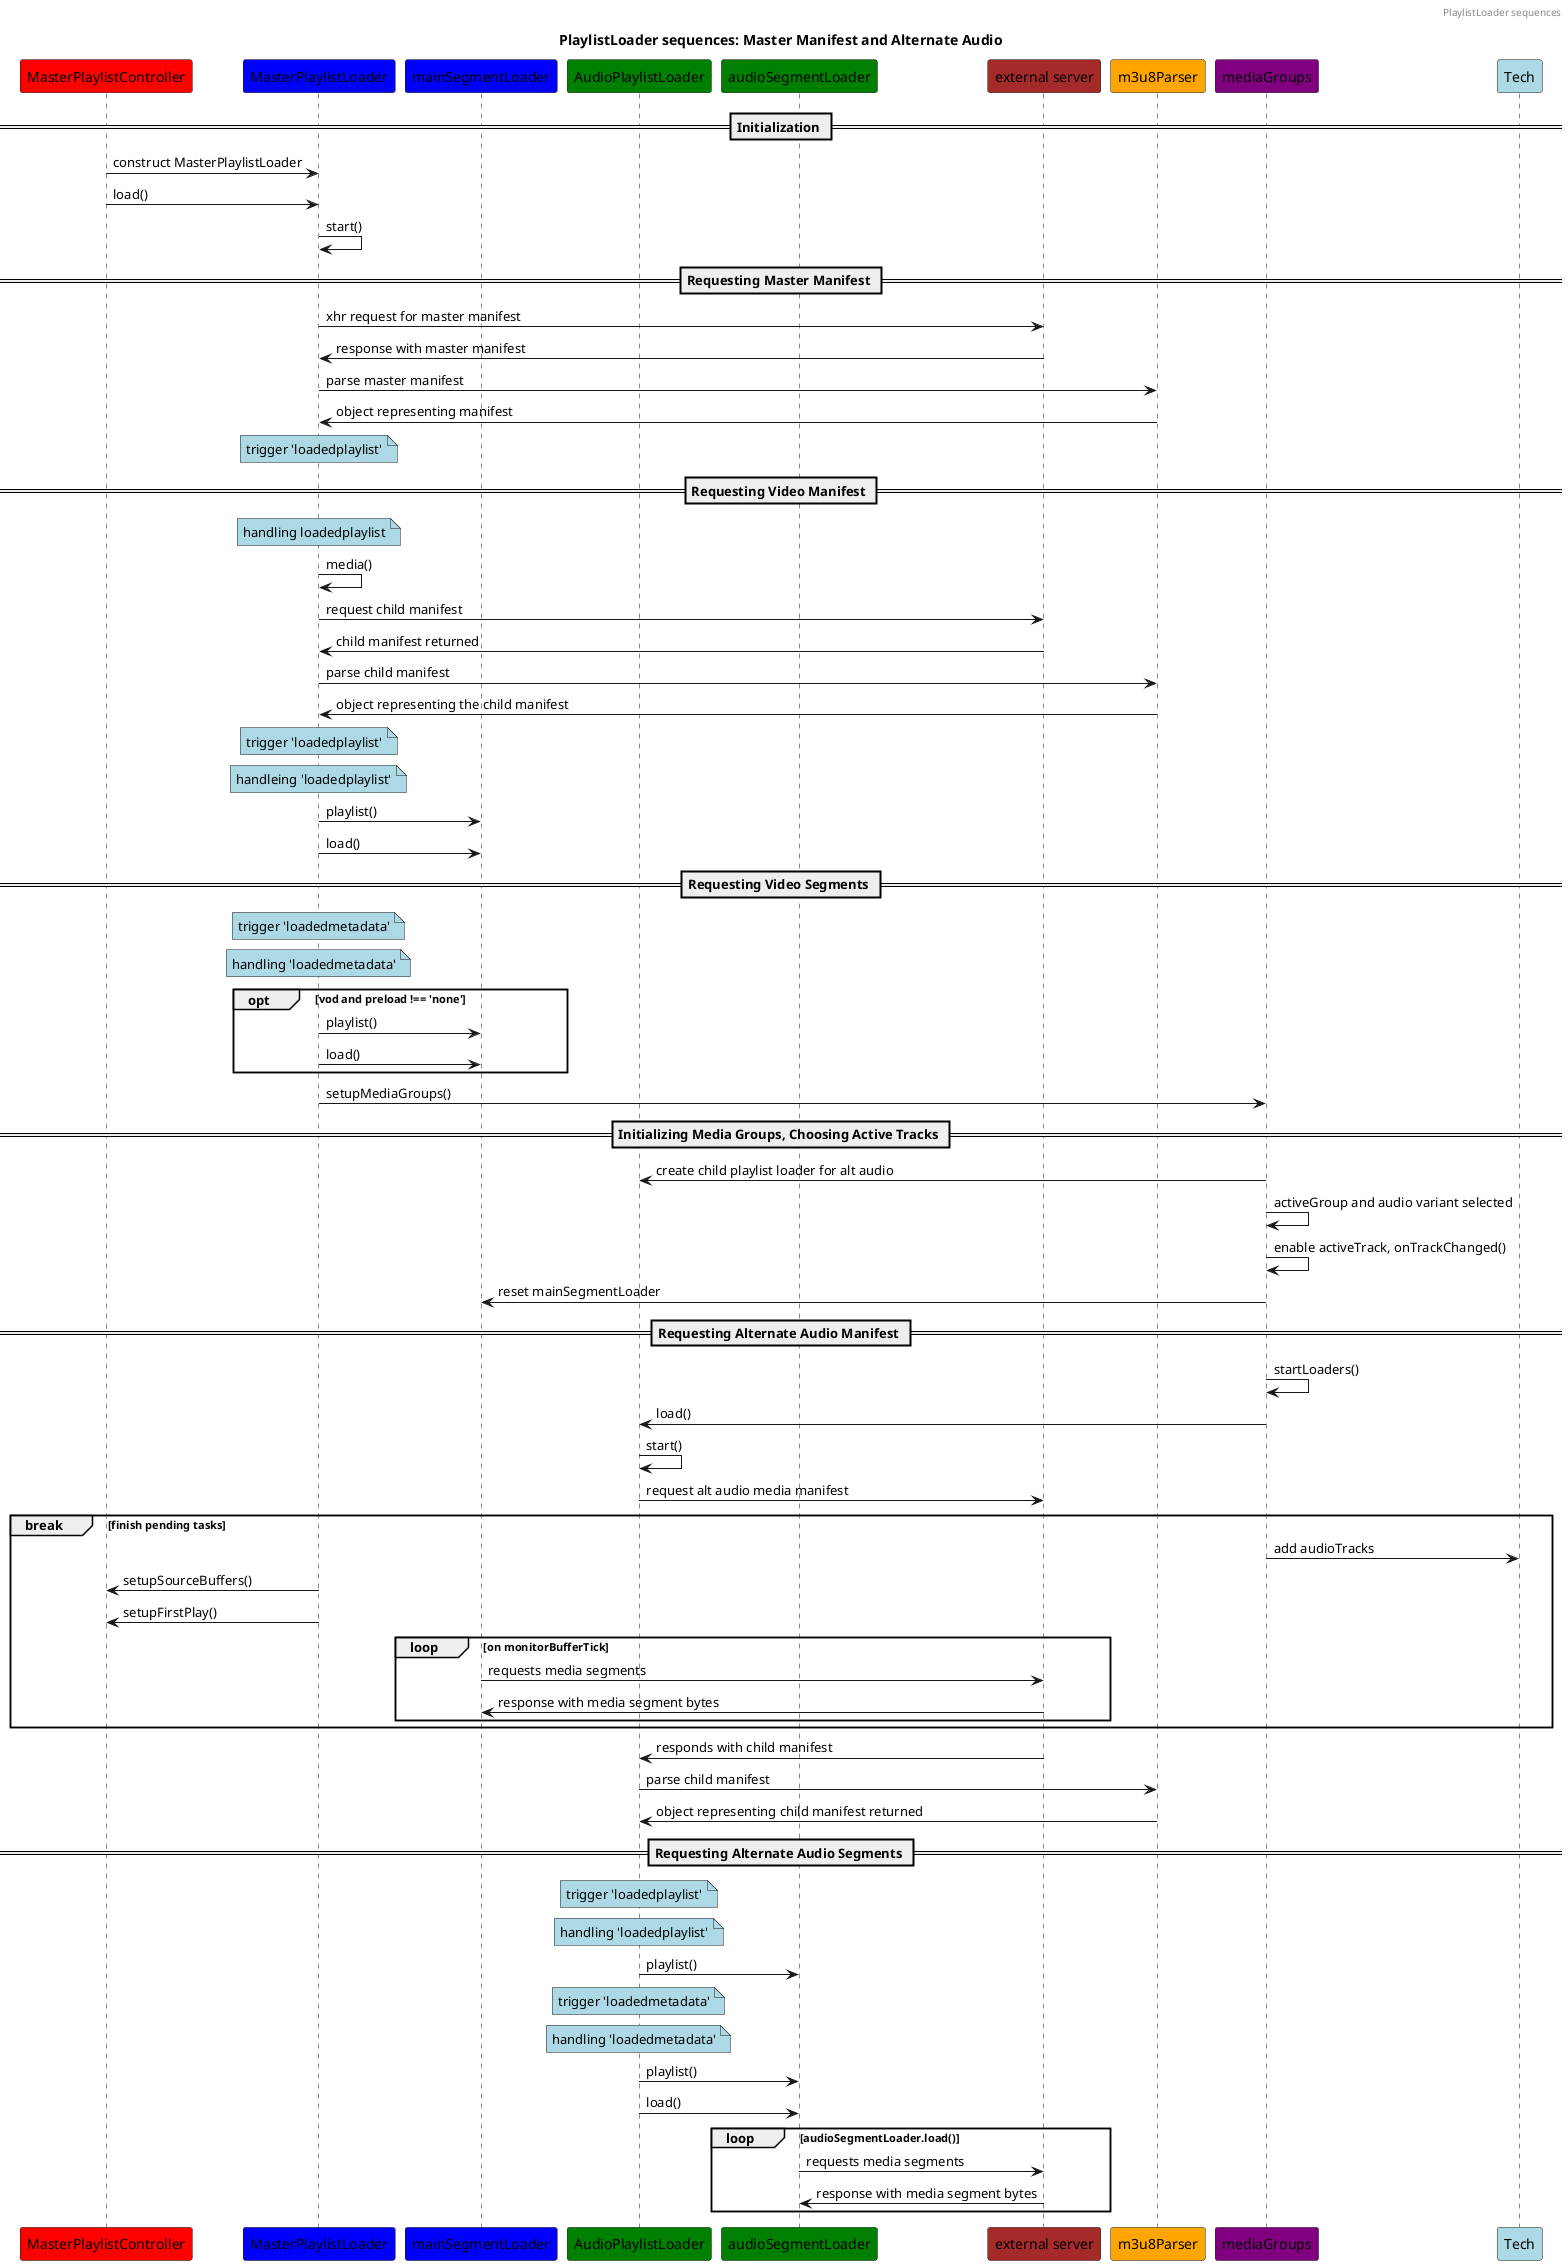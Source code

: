 @startuml

header PlaylistLoader sequences
title PlaylistLoader sequences: Master Manifest and Alternate Audio

Participant "MasterPlaylistController" as MPC #red
Participant "MasterPlaylistLoader" as MPL #blue
Participant "mainSegmentLoader" as SL #blue
Participant "AudioPlaylistLoader" as APL #green
Participant "audioSegmentLoader" as ASL #green
Participant "external server" as ext #brown
Participant "m3u8Parser" as parser #orange
Participant "mediaGroups" as MG #purple
Participant Tech #lightblue

== Initialization ==

MPC -> MPL : construct MasterPlaylistLoader
MPC -> MPL: load()

MPL -> MPL : start()

== Requesting Master Manifest ==

MPL -> ext: xhr request for master manifest
ext -> MPL : response with master manifest

MPL -> parser: parse master manifest
parser -> MPL: object representing manifest

note over MPL #lightblue: trigger 'loadedplaylist'

== Requesting Video Manifest ==

note over MPL #lightblue: handling loadedplaylist
MPL -> MPL : media()

MPL -> ext : request child manifest
ext -> MPL: child manifest returned

MPL -> parser: parse child manifest
parser -> MPL: object representing the child manifest

note over MPL #lightblue: trigger 'loadedplaylist'
note over MPL #lightblue: handleing 'loadedplaylist'

MPL -> SL: playlist()
MPL -> SL: load()

== Requesting Video Segments ==

note over MPL #lightblue: trigger 'loadedmetadata'
note over MPL #lightblue: handling 'loadedmetadata'

opt vod and preload !== 'none'

  MPL -> SL: playlist()
  MPL -> SL: load()

end

MPL -> MG: setupMediaGroups()

== Initializing Media Groups, Choosing Active Tracks ==

MG -> APL: create child playlist loader for alt audio

MG -> MG: activeGroup and audio variant selected
MG -> MG: enable activeTrack, onTrackChanged()
MG -> SL: reset mainSegmentLoader

== Requesting Alternate Audio Manifest ==

MG -> MG: startLoaders()

MG -> APL: load()
APL -> APL: start()

APL -> ext: request alt audio media manifest

break finish pending tasks
  MG -> Tech: add audioTracks
  MPL -> MPC: setupSourceBuffers()
  MPL -> MPC: setupFirstPlay()

  loop on monitorBufferTick
    SL -> ext: requests media segments
    ext -> SL: response with media segment bytes
  end
end

ext -> APL: responds with child manifest

APL -> parser: parse child manifest
parser -> APL: object representing child manifest returned

== Requesting Alternate Audio Segments ==

note over APL #lightblue: trigger 'loadedplaylist'
note over APL #lightblue: handling 'loadedplaylist'
APL -> ASL: playlist()

note over APL #lightblue: trigger 'loadedmetadata'
note over APL #lightblue: handling 'loadedmetadata'
APL -> ASL: playlist()
APL -> ASL: load()

loop audioSegmentLoader.load()

  ASL -> ext: requests media segments
  ext -> ASL: response with media segment bytes
end

@enduml
